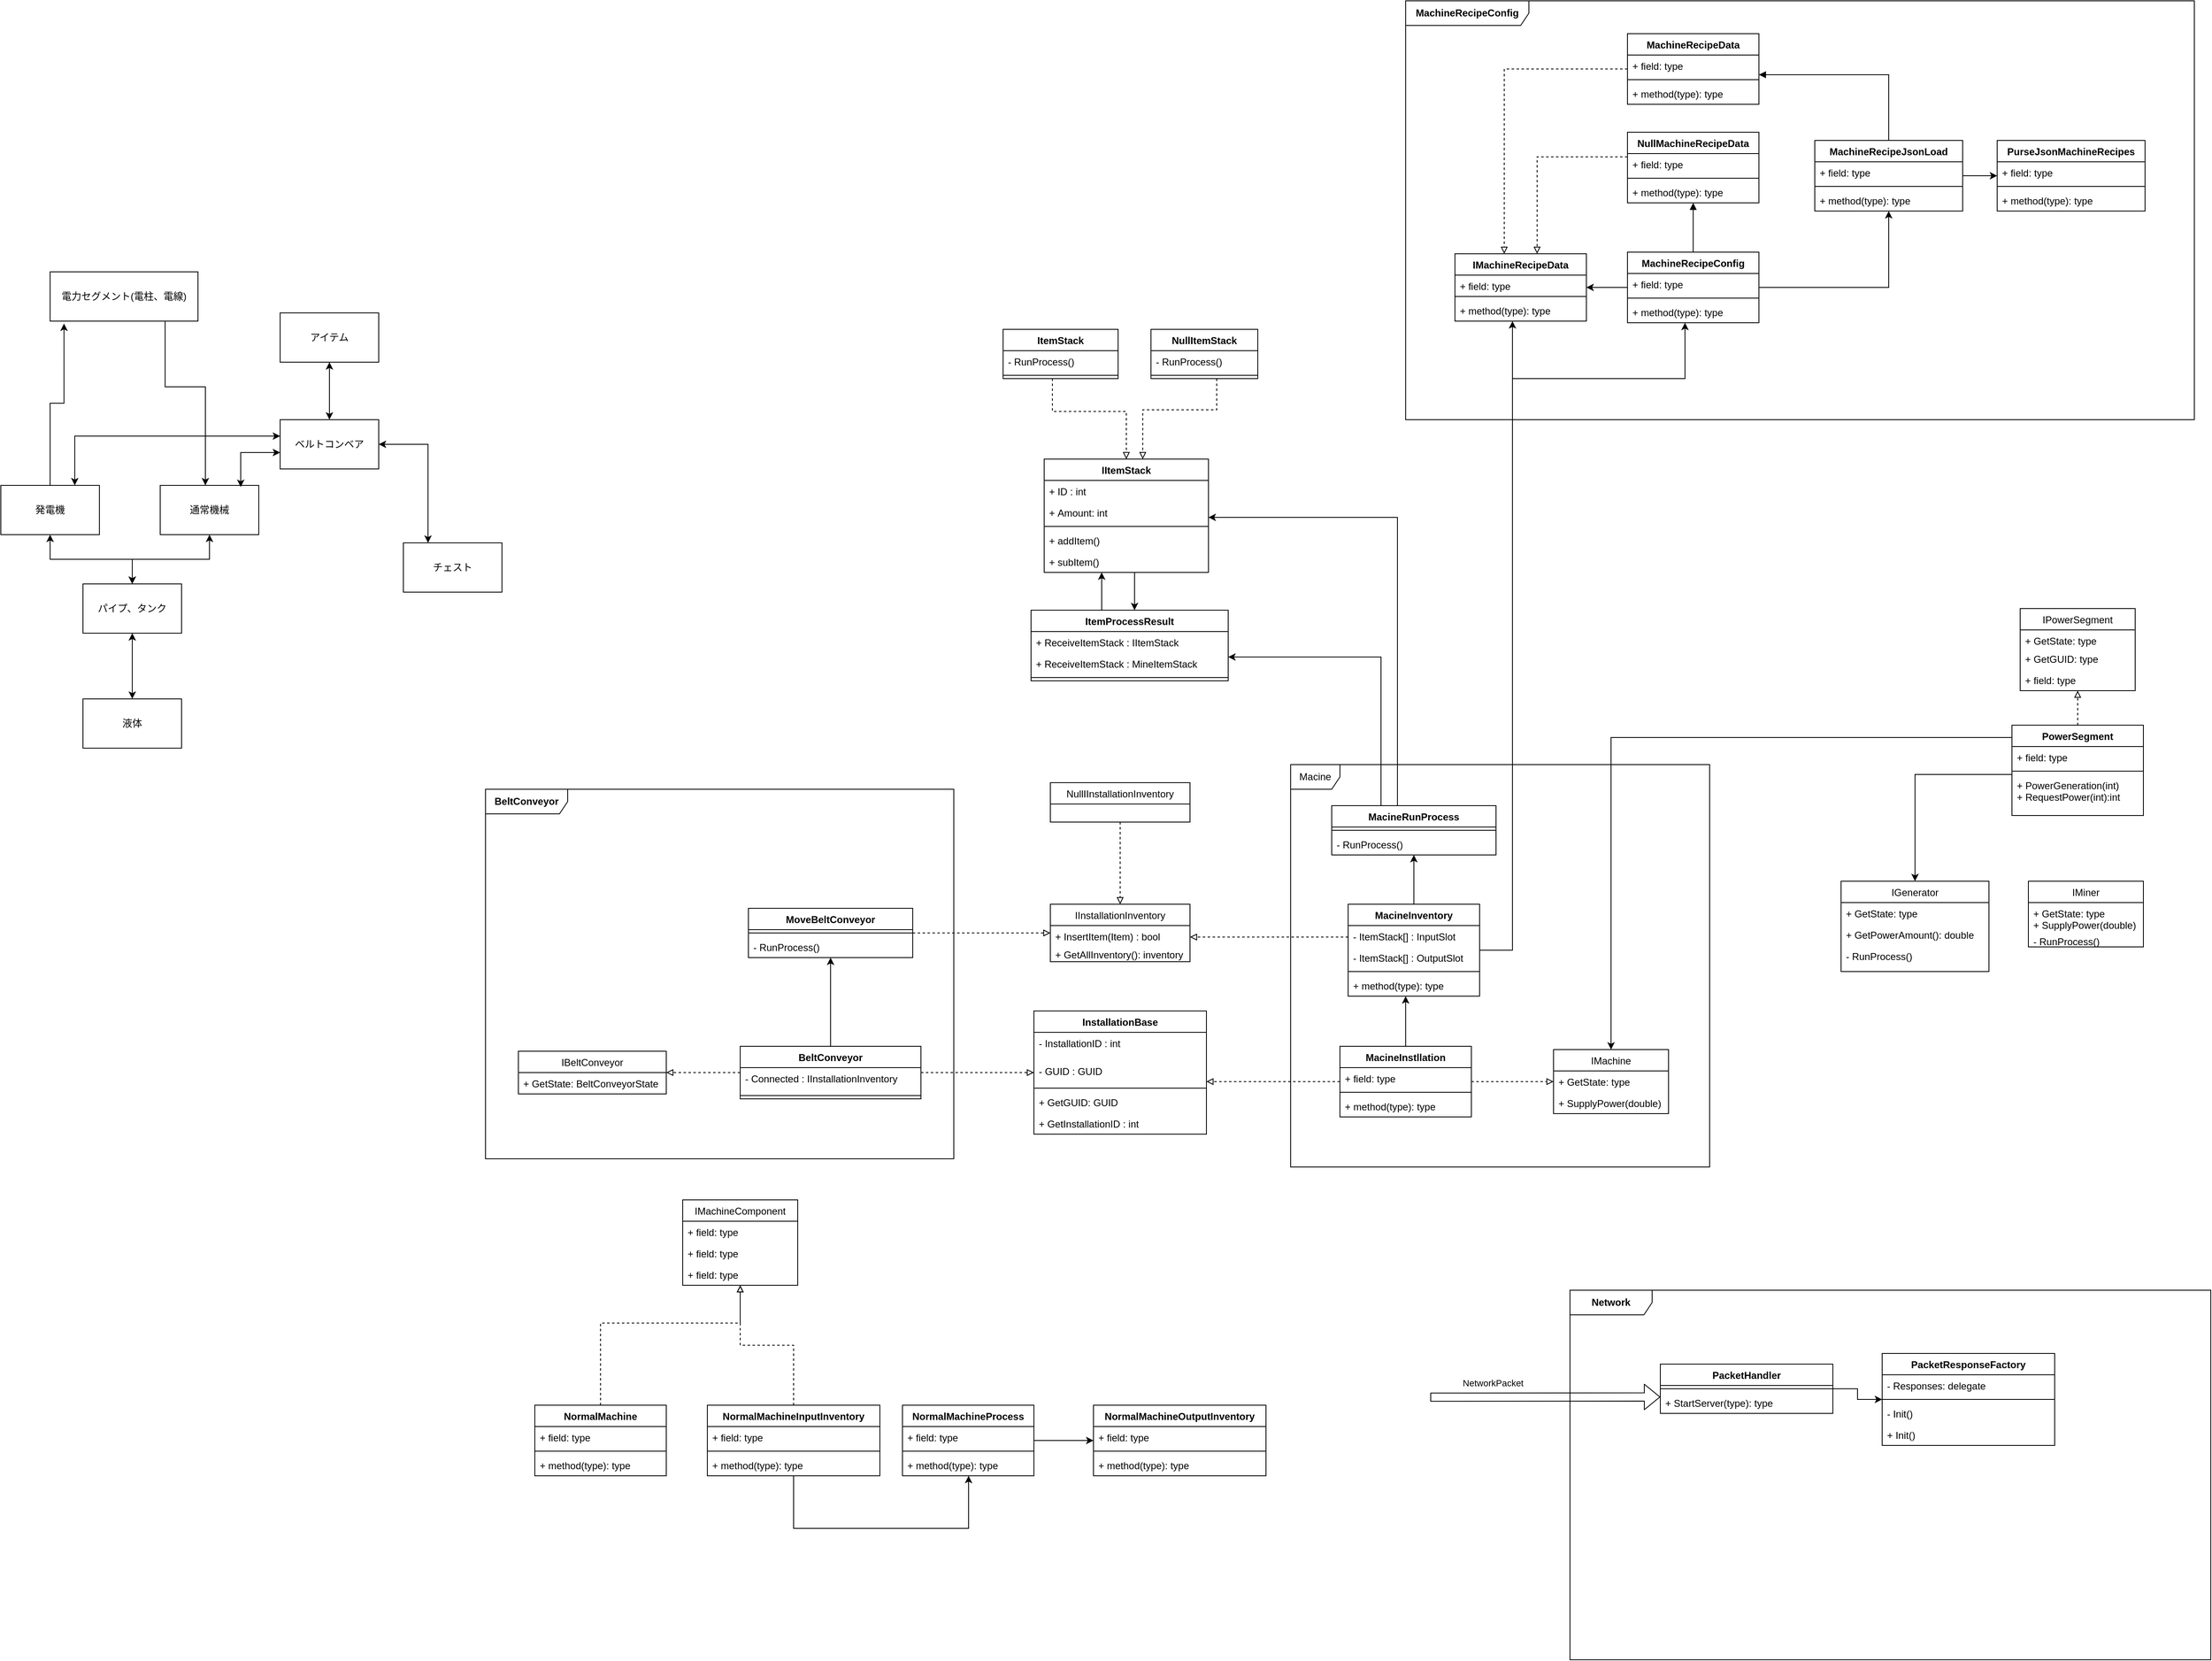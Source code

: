 <mxfile version="14.9.6" type="device"><diagram id="C5RBs43oDa-KdzZeNtuy" name="Page-1"><mxGraphModel dx="813" dy="1639" grid="1" gridSize="10" guides="1" tooltips="1" connect="1" arrows="1" fold="1" page="1" pageScale="1" pageWidth="827" pageHeight="1169" math="0" shadow="0"><root><mxCell id="WIyWlLk6GJQsqaUBKTNV-0"/><mxCell id="WIyWlLk6GJQsqaUBKTNV-1" parent="WIyWlLk6GJQsqaUBKTNV-0"/><mxCell id="9" value="&lt;span style=&quot;font-weight: 700&quot;&gt;Network&lt;/span&gt;" style="shape=umlFrame;whiteSpace=wrap;html=1;width=100;height=30;" parent="WIyWlLk6GJQsqaUBKTNV-1" vertex="1"><mxGeometry x="2070" y="1370" width="780" height="450" as="geometry"/></mxCell><mxCell id="bKio8j04jmM2YxtdDzjN-50" value="&lt;span style=&quot;font-weight: 700&quot;&gt;MachineRecipeConfig&lt;/span&gt;" style="shape=umlFrame;whiteSpace=wrap;html=1;width=150;height=30;" parent="WIyWlLk6GJQsqaUBKTNV-1" vertex="1"><mxGeometry x="1870" y="-200" width="960" height="510" as="geometry"/></mxCell><mxCell id="WFD14s_10ghxo7HNn81i-1" value="&lt;span style=&quot;font-weight: 700&quot;&gt;BeltConveyor&lt;/span&gt;" style="shape=umlFrame;whiteSpace=wrap;html=1;width=100;height=30;" parent="WIyWlLk6GJQsqaUBKTNV-1" vertex="1"><mxGeometry x="750" y="760" width="570" height="450" as="geometry"/></mxCell><mxCell id="WFD14s_10ghxo7HNn81i-0" value="Macine" style="shape=umlFrame;whiteSpace=wrap;html=1;" parent="WIyWlLk6GJQsqaUBKTNV-1" vertex="1"><mxGeometry x="1730" y="730" width="510" height="490" as="geometry"/></mxCell><mxCell id="53aYOWAiFv5IG5gvppw0-13" style="edgeStyle=orthogonalEdgeStyle;rounded=0;orthogonalLoop=1;jettySize=auto;html=1;" parent="WIyWlLk6GJQsqaUBKTNV-1" source="53aYOWAiFv5IG5gvppw0-3" target="53aYOWAiFv5IG5gvppw0-10" edge="1"><mxGeometry relative="1" as="geometry"><Array as="points"><mxPoint x="360" y="270"/><mxPoint x="409" y="270"/></Array></mxGeometry></mxCell><mxCell id="53aYOWAiFv5IG5gvppw0-3" value="電力セグメント(電柱、電線)" style="rounded=0;whiteSpace=wrap;html=1;" parent="WIyWlLk6GJQsqaUBKTNV-1" vertex="1"><mxGeometry x="220" y="130" width="180" height="60" as="geometry"/></mxCell><mxCell id="53aYOWAiFv5IG5gvppw0-9" style="edgeStyle=orthogonalEdgeStyle;rounded=0;orthogonalLoop=1;jettySize=auto;html=1;entryX=0.094;entryY=1.05;entryDx=0;entryDy=0;entryPerimeter=0;" parent="WIyWlLk6GJQsqaUBKTNV-1" source="53aYOWAiFv5IG5gvppw0-8" target="53aYOWAiFv5IG5gvppw0-3" edge="1"><mxGeometry relative="1" as="geometry"><mxPoint x="270" y="210" as="targetPoint"/><Array as="points"><mxPoint x="220" y="290"/><mxPoint x="237" y="290"/></Array></mxGeometry></mxCell><mxCell id="53aYOWAiFv5IG5gvppw0-8" value="発電機" style="rounded=0;whiteSpace=wrap;html=1;" parent="WIyWlLk6GJQsqaUBKTNV-1" vertex="1"><mxGeometry x="160" y="390" width="120" height="60" as="geometry"/></mxCell><mxCell id="53aYOWAiFv5IG5gvppw0-10" value="通常機械" style="rounded=0;whiteSpace=wrap;html=1;" parent="WIyWlLk6GJQsqaUBKTNV-1" vertex="1"><mxGeometry x="354" y="390" width="120" height="60" as="geometry"/></mxCell><mxCell id="53aYOWAiFv5IG5gvppw0-28" style="edgeStyle=orthogonalEdgeStyle;rounded=0;orthogonalLoop=1;jettySize=auto;html=1;endArrow=classic;endFill=1;startArrow=classic;startFill=1;" parent="WIyWlLk6GJQsqaUBKTNV-1" source="53aYOWAiFv5IG5gvppw0-20" target="53aYOWAiFv5IG5gvppw0-27" edge="1"><mxGeometry relative="1" as="geometry"><Array as="points"><mxPoint x="560" y="240"/></Array></mxGeometry></mxCell><mxCell id="53aYOWAiFv5IG5gvppw0-20" value="アイテム" style="rounded=0;whiteSpace=wrap;html=1;" parent="WIyWlLk6GJQsqaUBKTNV-1" vertex="1"><mxGeometry x="500" y="180" width="120" height="60" as="geometry"/></mxCell><mxCell id="53aYOWAiFv5IG5gvppw0-25" value="チェスト" style="rounded=0;whiteSpace=wrap;html=1;" parent="WIyWlLk6GJQsqaUBKTNV-1" vertex="1"><mxGeometry x="650" y="460" width="120" height="60" as="geometry"/></mxCell><mxCell id="53aYOWAiFv5IG5gvppw0-29" style="edgeStyle=orthogonalEdgeStyle;rounded=0;orthogonalLoop=1;jettySize=auto;html=1;entryX=0.817;entryY=0.033;entryDx=0;entryDy=0;entryPerimeter=0;endArrow=classic;endFill=1;startArrow=classic;startFill=1;" parent="WIyWlLk6GJQsqaUBKTNV-1" source="53aYOWAiFv5IG5gvppw0-27" target="53aYOWAiFv5IG5gvppw0-10" edge="1"><mxGeometry relative="1" as="geometry"><Array as="points"><mxPoint x="452" y="350"/></Array></mxGeometry></mxCell><mxCell id="53aYOWAiFv5IG5gvppw0-31" style="edgeStyle=orthogonalEdgeStyle;rounded=0;orthogonalLoop=1;jettySize=auto;html=1;entryX=0.25;entryY=0;entryDx=0;entryDy=0;startArrow=classic;startFill=1;endArrow=classic;endFill=1;" parent="WIyWlLk6GJQsqaUBKTNV-1" source="53aYOWAiFv5IG5gvppw0-27" target="53aYOWAiFv5IG5gvppw0-25" edge="1"><mxGeometry relative="1" as="geometry"/></mxCell><mxCell id="53aYOWAiFv5IG5gvppw0-32" style="edgeStyle=orthogonalEdgeStyle;rounded=0;orthogonalLoop=1;jettySize=auto;html=1;entryX=0.75;entryY=0;entryDx=0;entryDy=0;startArrow=classic;startFill=1;endArrow=classic;endFill=1;" parent="WIyWlLk6GJQsqaUBKTNV-1" source="53aYOWAiFv5IG5gvppw0-27" target="53aYOWAiFv5IG5gvppw0-8" edge="1"><mxGeometry relative="1" as="geometry"><Array as="points"><mxPoint x="250" y="330"/></Array></mxGeometry></mxCell><mxCell id="53aYOWAiFv5IG5gvppw0-27" value="ベルトコンベア" style="rounded=0;whiteSpace=wrap;html=1;" parent="WIyWlLk6GJQsqaUBKTNV-1" vertex="1"><mxGeometry x="500" y="310" width="120" height="60" as="geometry"/></mxCell><mxCell id="53aYOWAiFv5IG5gvppw0-36" style="edgeStyle=orthogonalEdgeStyle;rounded=0;orthogonalLoop=1;jettySize=auto;html=1;startArrow=classic;startFill=1;endArrow=classic;endFill=1;" parent="WIyWlLk6GJQsqaUBKTNV-1" source="53aYOWAiFv5IG5gvppw0-33" target="53aYOWAiFv5IG5gvppw0-34" edge="1"><mxGeometry relative="1" as="geometry"/></mxCell><mxCell id="53aYOWAiFv5IG5gvppw0-33" value="液体" style="rounded=0;whiteSpace=wrap;html=1;" parent="WIyWlLk6GJQsqaUBKTNV-1" vertex="1"><mxGeometry x="260" y="650" width="120" height="60" as="geometry"/></mxCell><mxCell id="53aYOWAiFv5IG5gvppw0-35" style="edgeStyle=orthogonalEdgeStyle;rounded=0;orthogonalLoop=1;jettySize=auto;html=1;startArrow=classic;startFill=1;endArrow=classic;endFill=1;" parent="WIyWlLk6GJQsqaUBKTNV-1" source="53aYOWAiFv5IG5gvppw0-34" target="53aYOWAiFv5IG5gvppw0-8" edge="1"><mxGeometry relative="1" as="geometry"/></mxCell><mxCell id="53aYOWAiFv5IG5gvppw0-37" style="edgeStyle=orthogonalEdgeStyle;rounded=0;orthogonalLoop=1;jettySize=auto;html=1;startArrow=classic;startFill=1;endArrow=classic;endFill=1;" parent="WIyWlLk6GJQsqaUBKTNV-1" source="53aYOWAiFv5IG5gvppw0-34" target="53aYOWAiFv5IG5gvppw0-10" edge="1"><mxGeometry relative="1" as="geometry"/></mxCell><mxCell id="53aYOWAiFv5IG5gvppw0-34" value="パイプ、タンク" style="rounded=0;whiteSpace=wrap;html=1;" parent="WIyWlLk6GJQsqaUBKTNV-1" vertex="1"><mxGeometry x="260" y="510" width="120" height="60" as="geometry"/></mxCell><mxCell id="53aYOWAiFv5IG5gvppw0-69" value="IMachine" style="swimlane;fontStyle=0;childLayout=stackLayout;horizontal=1;startSize=26;fillColor=none;horizontalStack=0;resizeParent=1;resizeParentMax=0;resizeLast=0;collapsible=1;marginBottom=0;" parent="WIyWlLk6GJQsqaUBKTNV-1" vertex="1"><mxGeometry x="2050" y="1077" width="140" height="78" as="geometry"/></mxCell><mxCell id="WFD14s_10ghxo7HNn81i-4" value="+ GetState: type" style="text;strokeColor=none;fillColor=none;align=left;verticalAlign=top;spacingLeft=4;spacingRight=4;overflow=hidden;rotatable=0;points=[[0,0.5],[1,0.5]];portConstraint=eastwest;" parent="53aYOWAiFv5IG5gvppw0-69" vertex="1"><mxGeometry y="26" width="140" height="26" as="geometry"/></mxCell><mxCell id="WFD14s_10ghxo7HNn81i-5" value="+ SupplyPower(double)" style="text;strokeColor=none;fillColor=none;align=left;verticalAlign=top;spacingLeft=4;spacingRight=4;overflow=hidden;rotatable=0;points=[[0,0.5],[1,0.5]];portConstraint=eastwest;" parent="53aYOWAiFv5IG5gvppw0-69" vertex="1"><mxGeometry y="52" width="140" height="26" as="geometry"/></mxCell><mxCell id="zECMSTrlHyAf7nlXOJFm-15" value="IPowerSegment" style="swimlane;fontStyle=0;childLayout=stackLayout;horizontal=1;startSize=26;fillColor=none;horizontalStack=0;resizeParent=1;resizeParentMax=0;resizeLast=0;collapsible=1;marginBottom=0;" parent="WIyWlLk6GJQsqaUBKTNV-1" vertex="1"><mxGeometry x="2618" y="540" width="140" height="100" as="geometry"/></mxCell><mxCell id="zECMSTrlHyAf7nlXOJFm-16" value="+ GetState: type" style="text;strokeColor=none;fillColor=none;align=left;verticalAlign=top;spacingLeft=4;spacingRight=4;overflow=hidden;rotatable=0;points=[[0,0.5],[1,0.5]];portConstraint=eastwest;" parent="zECMSTrlHyAf7nlXOJFm-15" vertex="1"><mxGeometry y="26" width="140" height="22" as="geometry"/></mxCell><mxCell id="zECMSTrlHyAf7nlXOJFm-17" value="+ GetGUID: type" style="text;strokeColor=none;fillColor=none;align=left;verticalAlign=top;spacingLeft=4;spacingRight=4;overflow=hidden;rotatable=0;points=[[0,0.5],[1,0.5]];portConstraint=eastwest;" parent="zECMSTrlHyAf7nlXOJFm-15" vertex="1"><mxGeometry y="48" width="140" height="26" as="geometry"/></mxCell><mxCell id="zECMSTrlHyAf7nlXOJFm-18" value="+ field: type" style="text;strokeColor=none;fillColor=none;align=left;verticalAlign=top;spacingLeft=4;spacingRight=4;overflow=hidden;rotatable=0;points=[[0,0.5],[1,0.5]];portConstraint=eastwest;" parent="zECMSTrlHyAf7nlXOJFm-15" vertex="1"><mxGeometry y="74" width="140" height="26" as="geometry"/></mxCell><mxCell id="zECMSTrlHyAf7nlXOJFm-31" style="edgeStyle=orthogonalEdgeStyle;rounded=0;orthogonalLoop=1;jettySize=auto;html=1;dashed=1;endArrow=block;endFill=0;" parent="WIyWlLk6GJQsqaUBKTNV-1" source="zECMSTrlHyAf7nlXOJFm-27" target="zECMSTrlHyAf7nlXOJFm-15" edge="1"><mxGeometry relative="1" as="geometry"/></mxCell><mxCell id="0sasi5P2bXQHsRamXWZM-4" style="edgeStyle=orthogonalEdgeStyle;rounded=0;orthogonalLoop=1;jettySize=auto;html=1;endArrow=classic;endFill=1;entryX=0.5;entryY=0;entryDx=0;entryDy=0;exitX=0;exitY=0.136;exitDx=0;exitDy=0;exitPerimeter=0;" parent="WIyWlLk6GJQsqaUBKTNV-1" source="zECMSTrlHyAf7nlXOJFm-27" target="53aYOWAiFv5IG5gvppw0-69" edge="1"><mxGeometry relative="1" as="geometry"><Array as="points"><mxPoint x="2120" y="697"/></Array></mxGeometry></mxCell><mxCell id="0sasi5P2bXQHsRamXWZM-5" style="edgeStyle=orthogonalEdgeStyle;rounded=0;orthogonalLoop=1;jettySize=auto;html=1;endArrow=classic;endFill=1;entryX=0.5;entryY=0;entryDx=0;entryDy=0;" parent="WIyWlLk6GJQsqaUBKTNV-1" source="zECMSTrlHyAf7nlXOJFm-27" target="MnSly73IpkCCnpyBKUiG-0" edge="1"><mxGeometry relative="1" as="geometry"><Array as="points"><mxPoint x="2490" y="742"/></Array><mxPoint x="2068" y="1302" as="targetPoint"/></mxGeometry></mxCell><mxCell id="zECMSTrlHyAf7nlXOJFm-27" value="PowerSegment" style="swimlane;fontStyle=1;align=center;verticalAlign=top;childLayout=stackLayout;horizontal=1;startSize=26;horizontalStack=0;resizeParent=1;resizeParentMax=0;resizeLast=0;collapsible=1;marginBottom=0;" parent="WIyWlLk6GJQsqaUBKTNV-1" vertex="1"><mxGeometry x="2608" y="682" width="160" height="110" as="geometry"/></mxCell><mxCell id="zECMSTrlHyAf7nlXOJFm-28" value="+ field: type" style="text;strokeColor=none;fillColor=none;align=left;verticalAlign=top;spacingLeft=4;spacingRight=4;overflow=hidden;rotatable=0;points=[[0,0.5],[1,0.5]];portConstraint=eastwest;" parent="zECMSTrlHyAf7nlXOJFm-27" vertex="1"><mxGeometry y="26" width="160" height="26" as="geometry"/></mxCell><mxCell id="zECMSTrlHyAf7nlXOJFm-29" value="" style="line;strokeWidth=1;fillColor=none;align=left;verticalAlign=middle;spacingTop=-1;spacingLeft=3;spacingRight=3;rotatable=0;labelPosition=right;points=[];portConstraint=eastwest;" parent="zECMSTrlHyAf7nlXOJFm-27" vertex="1"><mxGeometry y="52" width="160" height="8" as="geometry"/></mxCell><mxCell id="zECMSTrlHyAf7nlXOJFm-30" value="+ PowerGeneration(int)&#10;+ RequestPower(int):int" style="text;strokeColor=none;fillColor=none;align=left;verticalAlign=top;spacingLeft=4;spacingRight=4;overflow=hidden;rotatable=0;points=[[0,0.5],[1,0.5]];portConstraint=eastwest;" parent="zECMSTrlHyAf7nlXOJFm-27" vertex="1"><mxGeometry y="60" width="160" height="50" as="geometry"/></mxCell><mxCell id="zECMSTrlHyAf7nlXOJFm-90" value="IInstallationInventory" style="swimlane;fontStyle=0;childLayout=stackLayout;horizontal=1;startSize=26;fillColor=none;horizontalStack=0;resizeParent=1;resizeParentMax=0;resizeLast=0;collapsible=1;marginBottom=0;" parent="WIyWlLk6GJQsqaUBKTNV-1" vertex="1"><mxGeometry x="1437.5" y="900" width="170" height="70" as="geometry"/></mxCell><mxCell id="zECMSTrlHyAf7nlXOJFm-91" value="+ InsertItem(Item) : bool" style="text;strokeColor=none;fillColor=none;align=left;verticalAlign=top;spacingLeft=4;spacingRight=4;overflow=hidden;rotatable=0;points=[[0,0.5],[1,0.5]];portConstraint=eastwest;" parent="zECMSTrlHyAf7nlXOJFm-90" vertex="1"><mxGeometry y="26" width="170" height="22" as="geometry"/></mxCell><mxCell id="zECMSTrlHyAf7nlXOJFm-92" value="+ GetAllInventory(): inventory" style="text;strokeColor=none;fillColor=none;align=left;verticalAlign=top;spacingLeft=4;spacingRight=4;overflow=hidden;rotatable=0;points=[[0,0.5],[1,0.5]];portConstraint=eastwest;" parent="zECMSTrlHyAf7nlXOJFm-90" vertex="1"><mxGeometry y="48" width="170" height="22" as="geometry"/></mxCell><mxCell id="MnSly73IpkCCnpyBKUiG-0" value="IGenerator" style="swimlane;fontStyle=0;childLayout=stackLayout;horizontal=1;startSize=26;fillColor=none;horizontalStack=0;resizeParent=1;resizeParentMax=0;resizeLast=0;collapsible=1;marginBottom=0;" parent="WIyWlLk6GJQsqaUBKTNV-1" vertex="1"><mxGeometry x="2400" y="872" width="180" height="110" as="geometry"/></mxCell><mxCell id="MnSly73IpkCCnpyBKUiG-1" value="+ GetState: type" style="text;strokeColor=none;fillColor=none;align=left;verticalAlign=top;spacingLeft=4;spacingRight=4;overflow=hidden;rotatable=0;points=[[0,0.5],[1,0.5]];portConstraint=eastwest;" parent="MnSly73IpkCCnpyBKUiG-0" vertex="1"><mxGeometry y="26" width="180" height="26" as="geometry"/></mxCell><mxCell id="MnSly73IpkCCnpyBKUiG-5" value="+ GetPowerAmount(): double" style="text;strokeColor=none;fillColor=none;align=left;verticalAlign=top;spacingLeft=4;spacingRight=4;overflow=hidden;rotatable=0;points=[[0,0.5],[1,0.5]];portConstraint=eastwest;" parent="MnSly73IpkCCnpyBKUiG-0" vertex="1"><mxGeometry y="52" width="180" height="26" as="geometry"/></mxCell><mxCell id="MnSly73IpkCCnpyBKUiG-23" value="- RunProcess()" style="text;strokeColor=none;fillColor=none;align=left;verticalAlign=top;spacingLeft=4;spacingRight=4;overflow=hidden;rotatable=0;points=[[0,0.5],[1,0.5]];portConstraint=eastwest;" parent="MnSly73IpkCCnpyBKUiG-0" vertex="1"><mxGeometry y="78" width="180" height="32" as="geometry"/></mxCell><mxCell id="MnSly73IpkCCnpyBKUiG-12" value="InstallationBase" style="swimlane;fontStyle=1;align=center;verticalAlign=top;childLayout=stackLayout;horizontal=1;startSize=26;horizontalStack=0;resizeParent=1;resizeParentMax=0;resizeLast=0;collapsible=1;marginBottom=0;" parent="WIyWlLk6GJQsqaUBKTNV-1" vertex="1"><mxGeometry x="1417.5" y="1030" width="210" height="150" as="geometry"><mxRectangle x="1700" y="640" width="110" height="26" as="alternateBounds"/></mxGeometry></mxCell><mxCell id="MnSly73IpkCCnpyBKUiG-13" value="- InstallationID : int&#10;" style="text;strokeColor=none;fillColor=none;align=left;verticalAlign=top;spacingLeft=4;spacingRight=4;overflow=hidden;rotatable=0;points=[[0,0.5],[1,0.5]];portConstraint=eastwest;" parent="MnSly73IpkCCnpyBKUiG-12" vertex="1"><mxGeometry y="26" width="210" height="34" as="geometry"/></mxCell><mxCell id="AP9-t7n59ZUtSHenOmkU-28" value="- GUID : GUID" style="text;strokeColor=none;fillColor=none;align=left;verticalAlign=top;spacingLeft=4;spacingRight=4;overflow=hidden;rotatable=0;points=[[0,0.5],[1,0.5]];portConstraint=eastwest;" parent="MnSly73IpkCCnpyBKUiG-12" vertex="1"><mxGeometry y="60" width="210" height="30" as="geometry"/></mxCell><mxCell id="MnSly73IpkCCnpyBKUiG-14" value="" style="line;strokeWidth=1;fillColor=none;align=left;verticalAlign=middle;spacingTop=-1;spacingLeft=3;spacingRight=3;rotatable=0;labelPosition=right;points=[];portConstraint=eastwest;" parent="MnSly73IpkCCnpyBKUiG-12" vertex="1"><mxGeometry y="90" width="210" height="8" as="geometry"/></mxCell><mxCell id="MnSly73IpkCCnpyBKUiG-15" value="+ GetGUID: GUID" style="text;strokeColor=none;fillColor=none;align=left;verticalAlign=top;spacingLeft=4;spacingRight=4;overflow=hidden;rotatable=0;points=[[0,0.5],[1,0.5]];portConstraint=eastwest;" parent="MnSly73IpkCCnpyBKUiG-12" vertex="1"><mxGeometry y="98" width="210" height="26" as="geometry"/></mxCell><mxCell id="MnSly73IpkCCnpyBKUiG-16" value="+ GetInstallationID : int" style="text;strokeColor=none;fillColor=none;align=left;verticalAlign=top;spacingLeft=4;spacingRight=4;overflow=hidden;rotatable=0;points=[[0,0.5],[1,0.5]];portConstraint=eastwest;" parent="MnSly73IpkCCnpyBKUiG-12" vertex="1"><mxGeometry y="124" width="210" height="26" as="geometry"/></mxCell><mxCell id="zR1_Um7Nxsu970KyKFXs-0" value="IMiner" style="swimlane;fontStyle=0;childLayout=stackLayout;horizontal=1;startSize=26;fillColor=none;horizontalStack=0;resizeParent=1;resizeParentMax=0;resizeLast=0;collapsible=1;marginBottom=0;" parent="WIyWlLk6GJQsqaUBKTNV-1" vertex="1"><mxGeometry x="2628" y="872" width="140" height="80" as="geometry"/></mxCell><mxCell id="zR1_Um7Nxsu970KyKFXs-1" value="+ GetState: type&#10;+ SupplyPower(double)" style="text;strokeColor=none;fillColor=none;align=left;verticalAlign=top;spacingLeft=4;spacingRight=4;overflow=hidden;rotatable=0;points=[[0,0.5],[1,0.5]];portConstraint=eastwest;" parent="zR1_Um7Nxsu970KyKFXs-0" vertex="1"><mxGeometry y="26" width="140" height="34" as="geometry"/></mxCell><mxCell id="zR1_Um7Nxsu970KyKFXs-2" value="- RunProcess()" style="text;strokeColor=none;fillColor=none;align=left;verticalAlign=top;spacingLeft=4;spacingRight=4;overflow=hidden;rotatable=0;points=[[0,0.5],[1,0.5]];portConstraint=eastwest;" parent="zR1_Um7Nxsu970KyKFXs-0" vertex="1"><mxGeometry y="60" width="140" height="20" as="geometry"/></mxCell><mxCell id="Ij8WtFHLakHTDqIk3v4Q-14" style="edgeStyle=orthogonalEdgeStyle;rounded=0;orthogonalLoop=1;jettySize=auto;html=1;endArrow=classic;endFill=1;" parent="WIyWlLk6GJQsqaUBKTNV-1" source="Vx5W6TjMWi8XEx1QrwoT-0" target="zECMSTrlHyAf7nlXOJFm-9" edge="1"><mxGeometry relative="1" as="geometry"/></mxCell><mxCell id="bKio8j04jmM2YxtdDzjN-47" style="edgeStyle=orthogonalEdgeStyle;rounded=0;orthogonalLoop=1;jettySize=auto;html=1;endArrow=classic;endFill=1;" parent="WIyWlLk6GJQsqaUBKTNV-1" source="Vx5W6TjMWi8XEx1QrwoT-0" target="bKio8j04jmM2YxtdDzjN-13" edge="1"><mxGeometry relative="1" as="geometry"><Array as="points"><mxPoint x="2000" y="956"/></Array></mxGeometry></mxCell><mxCell id="bKio8j04jmM2YxtdDzjN-49" style="edgeStyle=orthogonalEdgeStyle;rounded=0;orthogonalLoop=1;jettySize=auto;html=1;endArrow=classic;endFill=1;" parent="WIyWlLk6GJQsqaUBKTNV-1" source="Vx5W6TjMWi8XEx1QrwoT-0" target="bKio8j04jmM2YxtdDzjN-4" edge="1"><mxGeometry relative="1" as="geometry"><Array as="points"><mxPoint x="2000" y="956"/><mxPoint x="2000" y="260"/><mxPoint x="2210" y="260"/></Array></mxGeometry></mxCell><mxCell id="Vx5W6TjMWi8XEx1QrwoT-0" value="MacineInventory" style="swimlane;fontStyle=1;align=center;verticalAlign=top;childLayout=stackLayout;horizontal=1;startSize=26;horizontalStack=0;resizeParent=1;resizeParentMax=0;resizeLast=0;collapsible=1;marginBottom=0;" parent="WIyWlLk6GJQsqaUBKTNV-1" vertex="1"><mxGeometry x="1800" y="900" width="160" height="112" as="geometry"/></mxCell><mxCell id="QPQvuJK70-VGoZrN7Gn3-0" value="- ItemStack[] : InputSlot&#10;" style="text;strokeColor=none;fillColor=none;align=left;verticalAlign=top;spacingLeft=4;spacingRight=4;overflow=hidden;rotatable=0;points=[[0,0.5],[1,0.5]];portConstraint=eastwest;" parent="Vx5W6TjMWi8XEx1QrwoT-0" vertex="1"><mxGeometry y="26" width="160" height="26" as="geometry"/></mxCell><mxCell id="Vx5W6TjMWi8XEx1QrwoT-1" value="- ItemStack[] : OutputSlot" style="text;strokeColor=none;fillColor=none;align=left;verticalAlign=top;spacingLeft=4;spacingRight=4;overflow=hidden;rotatable=0;points=[[0,0.5],[1,0.5]];portConstraint=eastwest;" parent="Vx5W6TjMWi8XEx1QrwoT-0" vertex="1"><mxGeometry y="52" width="160" height="26" as="geometry"/></mxCell><mxCell id="Vx5W6TjMWi8XEx1QrwoT-2" value="" style="line;strokeWidth=1;fillColor=none;align=left;verticalAlign=middle;spacingTop=-1;spacingLeft=3;spacingRight=3;rotatable=0;labelPosition=right;points=[];portConstraint=eastwest;" parent="Vx5W6TjMWi8XEx1QrwoT-0" vertex="1"><mxGeometry y="78" width="160" height="8" as="geometry"/></mxCell><mxCell id="Vx5W6TjMWi8XEx1QrwoT-3" value="+ method(type): type" style="text;strokeColor=none;fillColor=none;align=left;verticalAlign=top;spacingLeft=4;spacingRight=4;overflow=hidden;rotatable=0;points=[[0,0.5],[1,0.5]];portConstraint=eastwest;" parent="Vx5W6TjMWi8XEx1QrwoT-0" vertex="1"><mxGeometry y="86" width="160" height="26" as="geometry"/></mxCell><mxCell id="PVxhERYW2FewQYSVhjZq-33" style="edgeStyle=orthogonalEdgeStyle;rounded=0;orthogonalLoop=1;jettySize=auto;html=1;endArrow=classic;endFill=1;" parent="WIyWlLk6GJQsqaUBKTNV-1" source="zECMSTrlHyAf7nlXOJFm-9" target="PVxhERYW2FewQYSVhjZq-21" edge="1"><mxGeometry relative="1" as="geometry"><mxPoint x="1770" y="590" as="targetPoint"/><Array as="points"><mxPoint x="1840" y="599"/></Array></mxGeometry></mxCell><mxCell id="PVxhERYW2FewQYSVhjZq-34" style="edgeStyle=orthogonalEdgeStyle;rounded=0;orthogonalLoop=1;jettySize=auto;html=1;endArrow=classic;endFill=1;" parent="WIyWlLk6GJQsqaUBKTNV-1" source="zECMSTrlHyAf7nlXOJFm-9" target="PVxhERYW2FewQYSVhjZq-7" edge="1"><mxGeometry relative="1" as="geometry"><Array as="points"><mxPoint x="1860" y="429"/></Array></mxGeometry></mxCell><mxCell id="zECMSTrlHyAf7nlXOJFm-9" value="MacineRunProcess" style="swimlane;fontStyle=1;align=center;verticalAlign=top;childLayout=stackLayout;horizontal=1;startSize=26;horizontalStack=0;resizeParent=1;resizeParentMax=0;resizeLast=0;collapsible=1;marginBottom=0;" parent="WIyWlLk6GJQsqaUBKTNV-1" vertex="1"><mxGeometry x="1780" y="780" width="200" height="60" as="geometry"/></mxCell><mxCell id="zECMSTrlHyAf7nlXOJFm-11" value="" style="line;strokeWidth=1;fillColor=none;align=left;verticalAlign=middle;spacingTop=-1;spacingLeft=3;spacingRight=3;rotatable=0;labelPosition=right;points=[];portConstraint=eastwest;" parent="zECMSTrlHyAf7nlXOJFm-9" vertex="1"><mxGeometry y="26" width="200" height="8" as="geometry"/></mxCell><mxCell id="PVxhERYW2FewQYSVhjZq-14" value="- RunProcess()" style="text;strokeColor=none;fillColor=none;align=left;verticalAlign=top;spacingLeft=4;spacingRight=4;overflow=hidden;rotatable=0;points=[[0,0.5],[1,0.5]];portConstraint=eastwest;" parent="zECMSTrlHyAf7nlXOJFm-9" vertex="1"><mxGeometry y="34" width="200" height="26" as="geometry"/></mxCell><mxCell id="Vx5W6TjMWi8XEx1QrwoT-6" style="edgeStyle=orthogonalEdgeStyle;rounded=0;orthogonalLoop=1;jettySize=auto;html=1;dashed=1;endArrow=block;endFill=0;" parent="WIyWlLk6GJQsqaUBKTNV-1" source="Vx5W6TjMWi8XEx1QrwoT-0" target="zECMSTrlHyAf7nlXOJFm-90" edge="1"><mxGeometry relative="1" as="geometry"><mxPoint x="1510" y="917" as="sourcePoint"/><mxPoint x="1739" y="706" as="targetPoint"/><Array as="points"><mxPoint x="1730" y="940"/><mxPoint x="1730" y="940"/></Array></mxGeometry></mxCell><mxCell id="Vx5W6TjMWi8XEx1QrwoT-15" style="edgeStyle=orthogonalEdgeStyle;rounded=0;orthogonalLoop=1;jettySize=auto;html=1;endArrow=block;endFill=0;dashed=1;" parent="WIyWlLk6GJQsqaUBKTNV-1" source="Vx5W6TjMWi8XEx1QrwoT-11" target="MnSly73IpkCCnpyBKUiG-12" edge="1"><mxGeometry relative="1" as="geometry"><Array as="points"><mxPoint x="1590" y="1116"/></Array></mxGeometry></mxCell><mxCell id="WFD14s_10ghxo7HNn81i-10" style="edgeStyle=orthogonalEdgeStyle;rounded=0;orthogonalLoop=1;jettySize=auto;html=1;endArrow=classic;endFill=1;" parent="WIyWlLk6GJQsqaUBKTNV-1" source="Vx5W6TjMWi8XEx1QrwoT-11" target="Vx5W6TjMWi8XEx1QrwoT-0" edge="1"><mxGeometry relative="1" as="geometry"><Array as="points"><mxPoint x="1870" y="1020"/><mxPoint x="1870" y="1020"/></Array></mxGeometry></mxCell><mxCell id="Ij8WtFHLakHTDqIk3v4Q-13" style="edgeStyle=orthogonalEdgeStyle;rounded=0;orthogonalLoop=1;jettySize=auto;html=1;endArrow=block;endFill=0;dashed=1;" parent="WIyWlLk6GJQsqaUBKTNV-1" source="Vx5W6TjMWi8XEx1QrwoT-11" target="WFD14s_10ghxo7HNn81i-4" edge="1"><mxGeometry relative="1" as="geometry"/></mxCell><mxCell id="Vx5W6TjMWi8XEx1QrwoT-11" value="MacineInstllation" style="swimlane;fontStyle=1;align=center;verticalAlign=top;childLayout=stackLayout;horizontal=1;startSize=26;horizontalStack=0;resizeParent=1;resizeParentMax=0;resizeLast=0;collapsible=1;marginBottom=0;" parent="WIyWlLk6GJQsqaUBKTNV-1" vertex="1"><mxGeometry x="1790" y="1073" width="160" height="86" as="geometry"/></mxCell><mxCell id="Vx5W6TjMWi8XEx1QrwoT-12" value="+ field: type" style="text;strokeColor=none;fillColor=none;align=left;verticalAlign=top;spacingLeft=4;spacingRight=4;overflow=hidden;rotatable=0;points=[[0,0.5],[1,0.5]];portConstraint=eastwest;" parent="Vx5W6TjMWi8XEx1QrwoT-11" vertex="1"><mxGeometry y="26" width="160" height="26" as="geometry"/></mxCell><mxCell id="Vx5W6TjMWi8XEx1QrwoT-13" value="" style="line;strokeWidth=1;fillColor=none;align=left;verticalAlign=middle;spacingTop=-1;spacingLeft=3;spacingRight=3;rotatable=0;labelPosition=right;points=[];portConstraint=eastwest;" parent="Vx5W6TjMWi8XEx1QrwoT-11" vertex="1"><mxGeometry y="52" width="160" height="8" as="geometry"/></mxCell><mxCell id="Vx5W6TjMWi8XEx1QrwoT-14" value="+ method(type): type" style="text;strokeColor=none;fillColor=none;align=left;verticalAlign=top;spacingLeft=4;spacingRight=4;overflow=hidden;rotatable=0;points=[[0,0.5],[1,0.5]];portConstraint=eastwest;" parent="Vx5W6TjMWi8XEx1QrwoT-11" vertex="1"><mxGeometry y="60" width="160" height="26" as="geometry"/></mxCell><mxCell id="WFD14s_10ghxo7HNn81i-8" style="edgeStyle=orthogonalEdgeStyle;rounded=0;orthogonalLoop=1;jettySize=auto;html=1;dashed=1;endArrow=block;endFill=0;" parent="WIyWlLk6GJQsqaUBKTNV-1" source="zECMSTrlHyAf7nlXOJFm-34" target="MnSly73IpkCCnpyBKUiG-12" edge="1"><mxGeometry relative="1" as="geometry"><Array as="points"><mxPoint x="1320" y="1105"/><mxPoint x="1320" y="1105"/></Array></mxGeometry></mxCell><mxCell id="Ij8WtFHLakHTDqIk3v4Q-9" style="edgeStyle=orthogonalEdgeStyle;rounded=0;orthogonalLoop=1;jettySize=auto;html=1;dashed=1;endArrow=block;endFill=0;" parent="WIyWlLk6GJQsqaUBKTNV-1" source="zECMSTrlHyAf7nlXOJFm-34" target="zECMSTrlHyAf7nlXOJFm-39" edge="1"><mxGeometry relative="1" as="geometry"/></mxCell><mxCell id="Ij8WtFHLakHTDqIk3v4Q-10" style="edgeStyle=orthogonalEdgeStyle;rounded=0;orthogonalLoop=1;jettySize=auto;html=1;endArrow=classic;endFill=1;" parent="WIyWlLk6GJQsqaUBKTNV-1" source="zECMSTrlHyAf7nlXOJFm-34" target="Ij8WtFHLakHTDqIk3v4Q-4" edge="1"><mxGeometry relative="1" as="geometry"/></mxCell><mxCell id="zECMSTrlHyAf7nlXOJFm-34" value="BeltConveyor" style="swimlane;fontStyle=1;align=center;verticalAlign=top;childLayout=stackLayout;horizontal=1;startSize=26;horizontalStack=0;resizeParent=1;resizeParentMax=0;resizeLast=0;collapsible=1;marginBottom=0;" parent="WIyWlLk6GJQsqaUBKTNV-1" vertex="1"><mxGeometry x="1060" y="1073" width="220" height="64" as="geometry"><mxRectangle x="1700" y="640" width="110" height="26" as="alternateBounds"/></mxGeometry></mxCell><mxCell id="MnSly73IpkCCnpyBKUiG-19" value="- Connected : IInstallationInventory" style="text;strokeColor=none;fillColor=none;align=left;verticalAlign=top;spacingLeft=4;spacingRight=4;overflow=hidden;rotatable=0;points=[[0,0.5],[1,0.5]];portConstraint=eastwest;" parent="zECMSTrlHyAf7nlXOJFm-34" vertex="1"><mxGeometry y="26" width="220" height="30" as="geometry"/></mxCell><mxCell id="zECMSTrlHyAf7nlXOJFm-36" value="" style="line;strokeWidth=1;fillColor=none;align=left;verticalAlign=middle;spacingTop=-1;spacingLeft=3;spacingRight=3;rotatable=0;labelPosition=right;points=[];portConstraint=eastwest;" parent="zECMSTrlHyAf7nlXOJFm-34" vertex="1"><mxGeometry y="56" width="220" height="8" as="geometry"/></mxCell><mxCell id="zECMSTrlHyAf7nlXOJFm-39" value="IBeltConveyor" style="swimlane;fontStyle=0;childLayout=stackLayout;horizontal=1;startSize=26;fillColor=none;horizontalStack=0;resizeParent=1;resizeParentMax=0;resizeLast=0;collapsible=1;marginBottom=0;" parent="WIyWlLk6GJQsqaUBKTNV-1" vertex="1"><mxGeometry x="790" y="1079" width="180" height="52" as="geometry"/></mxCell><mxCell id="zECMSTrlHyAf7nlXOJFm-40" value="+ GetState: BeltConveyorState" style="text;strokeColor=none;fillColor=none;align=left;verticalAlign=top;spacingLeft=4;spacingRight=4;overflow=hidden;rotatable=0;points=[[0,0.5],[1,0.5]];portConstraint=eastwest;" parent="zECMSTrlHyAf7nlXOJFm-39" vertex="1"><mxGeometry y="26" width="180" height="26" as="geometry"/></mxCell><mxCell id="Ij8WtFHLakHTDqIk3v4Q-3" style="edgeStyle=orthogonalEdgeStyle;rounded=0;orthogonalLoop=1;jettySize=auto;html=1;dashed=1;endArrow=block;endFill=0;" parent="WIyWlLk6GJQsqaUBKTNV-1" source="Ij8WtFHLakHTDqIk3v4Q-0" target="zECMSTrlHyAf7nlXOJFm-90" edge="1"><mxGeometry relative="1" as="geometry"/></mxCell><mxCell id="Ij8WtFHLakHTDqIk3v4Q-0" value="NullIInstallationInventory" style="swimlane;fontStyle=0;childLayout=stackLayout;horizontal=1;startSize=26;fillColor=none;horizontalStack=0;resizeParent=1;resizeParentMax=0;resizeLast=0;collapsible=1;marginBottom=0;" parent="WIyWlLk6GJQsqaUBKTNV-1" vertex="1"><mxGeometry x="1437.5" y="752" width="170" height="48" as="geometry"/></mxCell><mxCell id="Ij8WtFHLakHTDqIk3v4Q-8" style="edgeStyle=orthogonalEdgeStyle;rounded=0;orthogonalLoop=1;jettySize=auto;html=1;dashed=1;endArrow=block;endFill=0;" parent="WIyWlLk6GJQsqaUBKTNV-1" source="Ij8WtFHLakHTDqIk3v4Q-4" target="zECMSTrlHyAf7nlXOJFm-90" edge="1"><mxGeometry relative="1" as="geometry"/></mxCell><mxCell id="Ij8WtFHLakHTDqIk3v4Q-4" value="MoveBeltConveyor" style="swimlane;fontStyle=1;align=center;verticalAlign=top;childLayout=stackLayout;horizontal=1;startSize=26;horizontalStack=0;resizeParent=1;resizeParentMax=0;resizeLast=0;collapsible=1;marginBottom=0;" parent="WIyWlLk6GJQsqaUBKTNV-1" vertex="1"><mxGeometry x="1070" y="905" width="200" height="60" as="geometry"/></mxCell><mxCell id="Ij8WtFHLakHTDqIk3v4Q-6" value="" style="line;strokeWidth=1;fillColor=none;align=left;verticalAlign=middle;spacingTop=-1;spacingLeft=3;spacingRight=3;rotatable=0;labelPosition=right;points=[];portConstraint=eastwest;" parent="Ij8WtFHLakHTDqIk3v4Q-4" vertex="1"><mxGeometry y="26" width="200" height="8" as="geometry"/></mxCell><mxCell id="PVxhERYW2FewQYSVhjZq-15" value="- RunProcess()" style="text;strokeColor=none;fillColor=none;align=left;verticalAlign=top;spacingLeft=4;spacingRight=4;overflow=hidden;rotatable=0;points=[[0,0.5],[1,0.5]];portConstraint=eastwest;" parent="Ij8WtFHLakHTDqIk3v4Q-4" vertex="1"><mxGeometry y="34" width="200" height="26" as="geometry"/></mxCell><mxCell id="PVxhERYW2FewQYSVhjZq-13" style="edgeStyle=orthogonalEdgeStyle;rounded=0;orthogonalLoop=1;jettySize=auto;html=1;dashed=1;endArrow=block;endFill=0;" parent="WIyWlLk6GJQsqaUBKTNV-1" source="PVxhERYW2FewQYSVhjZq-4" target="PVxhERYW2FewQYSVhjZq-7" edge="1"><mxGeometry relative="1" as="geometry"><Array as="points"><mxPoint x="1440" y="300"/><mxPoint x="1530" y="300"/></Array></mxGeometry></mxCell><mxCell id="PVxhERYW2FewQYSVhjZq-4" value="ItemStack" style="swimlane;fontStyle=1;align=center;verticalAlign=top;childLayout=stackLayout;horizontal=1;startSize=26;horizontalStack=0;resizeParent=1;resizeParentMax=0;resizeLast=0;collapsible=1;marginBottom=0;" parent="WIyWlLk6GJQsqaUBKTNV-1" vertex="1"><mxGeometry x="1380" y="200" width="140" height="60" as="geometry"/></mxCell><mxCell id="PVxhERYW2FewQYSVhjZq-5" value="- RunProcess()" style="text;strokeColor=none;fillColor=none;align=left;verticalAlign=top;spacingLeft=4;spacingRight=4;overflow=hidden;rotatable=0;points=[[0,0.5],[1,0.5]];portConstraint=eastwest;" parent="PVxhERYW2FewQYSVhjZq-4" vertex="1"><mxGeometry y="26" width="140" height="26" as="geometry"/></mxCell><mxCell id="PVxhERYW2FewQYSVhjZq-6" value="" style="line;strokeWidth=1;fillColor=none;align=left;verticalAlign=middle;spacingTop=-1;spacingLeft=3;spacingRight=3;rotatable=0;labelPosition=right;points=[];portConstraint=eastwest;" parent="PVxhERYW2FewQYSVhjZq-4" vertex="1"><mxGeometry y="52" width="140" height="8" as="geometry"/></mxCell><mxCell id="PVxhERYW2FewQYSVhjZq-30" style="edgeStyle=orthogonalEdgeStyle;rounded=0;orthogonalLoop=1;jettySize=auto;html=1;endArrow=classic;endFill=1;" parent="WIyWlLk6GJQsqaUBKTNV-1" source="PVxhERYW2FewQYSVhjZq-7" target="PVxhERYW2FewQYSVhjZq-21" edge="1"><mxGeometry relative="1" as="geometry"><Array as="points"><mxPoint x="1540" y="518"/><mxPoint x="1540" y="518"/></Array></mxGeometry></mxCell><mxCell id="PVxhERYW2FewQYSVhjZq-7" value="IItemStack" style="swimlane;fontStyle=1;align=center;verticalAlign=top;childLayout=stackLayout;horizontal=1;startSize=26;horizontalStack=0;resizeParent=1;resizeParentMax=0;resizeLast=0;collapsible=1;marginBottom=0;" parent="WIyWlLk6GJQsqaUBKTNV-1" vertex="1"><mxGeometry x="1430" y="358" width="200" height="138" as="geometry"/></mxCell><mxCell id="PVxhERYW2FewQYSVhjZq-11" value="+ ID : int" style="text;strokeColor=none;fillColor=none;align=left;verticalAlign=top;spacingLeft=4;spacingRight=4;overflow=hidden;rotatable=0;points=[[0,0.5],[1,0.5]];portConstraint=eastwest;" parent="PVxhERYW2FewQYSVhjZq-7" vertex="1"><mxGeometry y="26" width="200" height="26" as="geometry"/></mxCell><mxCell id="PVxhERYW2FewQYSVhjZq-8" value="+ Amount: int" style="text;strokeColor=none;fillColor=none;align=left;verticalAlign=top;spacingLeft=4;spacingRight=4;overflow=hidden;rotatable=0;points=[[0,0.5],[1,0.5]];portConstraint=eastwest;" parent="PVxhERYW2FewQYSVhjZq-7" vertex="1"><mxGeometry y="52" width="200" height="26" as="geometry"/></mxCell><mxCell id="PVxhERYW2FewQYSVhjZq-9" value="" style="line;strokeWidth=1;fillColor=none;align=left;verticalAlign=middle;spacingTop=-1;spacingLeft=3;spacingRight=3;rotatable=0;labelPosition=right;points=[];portConstraint=eastwest;" parent="PVxhERYW2FewQYSVhjZq-7" vertex="1"><mxGeometry y="78" width="200" height="8" as="geometry"/></mxCell><mxCell id="PVxhERYW2FewQYSVhjZq-10" value="+ addItem()" style="text;strokeColor=none;fillColor=none;align=left;verticalAlign=top;spacingLeft=4;spacingRight=4;overflow=hidden;rotatable=0;points=[[0,0.5],[1,0.5]];portConstraint=eastwest;" parent="PVxhERYW2FewQYSVhjZq-7" vertex="1"><mxGeometry y="86" width="200" height="26" as="geometry"/></mxCell><mxCell id="PVxhERYW2FewQYSVhjZq-12" value="+ subItem()" style="text;strokeColor=none;fillColor=none;align=left;verticalAlign=top;spacingLeft=4;spacingRight=4;overflow=hidden;rotatable=0;points=[[0,0.5],[1,0.5]];portConstraint=eastwest;" parent="PVxhERYW2FewQYSVhjZq-7" vertex="1"><mxGeometry y="112" width="200" height="26" as="geometry"/></mxCell><mxCell id="PVxhERYW2FewQYSVhjZq-20" style="edgeStyle=orthogonalEdgeStyle;rounded=0;orthogonalLoop=1;jettySize=auto;html=1;dashed=1;endArrow=block;endFill=0;" parent="WIyWlLk6GJQsqaUBKTNV-1" source="PVxhERYW2FewQYSVhjZq-17" target="PVxhERYW2FewQYSVhjZq-7" edge="1"><mxGeometry relative="1" as="geometry"><Array as="points"><mxPoint x="1640" y="298"/><mxPoint x="1550" y="298"/></Array></mxGeometry></mxCell><mxCell id="PVxhERYW2FewQYSVhjZq-17" value="NullItemStack" style="swimlane;fontStyle=1;align=center;verticalAlign=top;childLayout=stackLayout;horizontal=1;startSize=26;horizontalStack=0;resizeParent=1;resizeParentMax=0;resizeLast=0;collapsible=1;marginBottom=0;" parent="WIyWlLk6GJQsqaUBKTNV-1" vertex="1"><mxGeometry x="1560" y="200" width="130" height="60" as="geometry"/></mxCell><mxCell id="PVxhERYW2FewQYSVhjZq-18" value="- RunProcess()" style="text;strokeColor=none;fillColor=none;align=left;verticalAlign=top;spacingLeft=4;spacingRight=4;overflow=hidden;rotatable=0;points=[[0,0.5],[1,0.5]];portConstraint=eastwest;" parent="PVxhERYW2FewQYSVhjZq-17" vertex="1"><mxGeometry y="26" width="130" height="26" as="geometry"/></mxCell><mxCell id="PVxhERYW2FewQYSVhjZq-19" value="" style="line;strokeWidth=1;fillColor=none;align=left;verticalAlign=middle;spacingTop=-1;spacingLeft=3;spacingRight=3;rotatable=0;labelPosition=right;points=[];portConstraint=eastwest;" parent="PVxhERYW2FewQYSVhjZq-17" vertex="1"><mxGeometry y="52" width="130" height="8" as="geometry"/></mxCell><mxCell id="PVxhERYW2FewQYSVhjZq-31" style="edgeStyle=orthogonalEdgeStyle;rounded=0;orthogonalLoop=1;jettySize=auto;html=1;endArrow=classic;endFill=1;" parent="WIyWlLk6GJQsqaUBKTNV-1" source="PVxhERYW2FewQYSVhjZq-21" target="PVxhERYW2FewQYSVhjZq-7" edge="1"><mxGeometry relative="1" as="geometry"><Array as="points"><mxPoint x="1500" y="528"/><mxPoint x="1500" y="528"/></Array></mxGeometry></mxCell><mxCell id="PVxhERYW2FewQYSVhjZq-21" value="ItemProcessResult" style="swimlane;fontStyle=1;align=center;verticalAlign=top;childLayout=stackLayout;horizontal=1;startSize=26;horizontalStack=0;resizeParent=1;resizeParentMax=0;resizeLast=0;collapsible=1;marginBottom=0;" parent="WIyWlLk6GJQsqaUBKTNV-1" vertex="1"><mxGeometry x="1414" y="542" width="240" height="86" as="geometry"/></mxCell><mxCell id="PVxhERYW2FewQYSVhjZq-22" value="+ ReceiveItemStack : IItemStack" style="text;strokeColor=none;fillColor=none;align=left;verticalAlign=top;spacingLeft=4;spacingRight=4;overflow=hidden;rotatable=0;points=[[0,0.5],[1,0.5]];portConstraint=eastwest;" parent="PVxhERYW2FewQYSVhjZq-21" vertex="1"><mxGeometry y="26" width="240" height="26" as="geometry"/></mxCell><mxCell id="PVxhERYW2FewQYSVhjZq-27" value="+ ReceiveItemStack : MineItemStack" style="text;strokeColor=none;fillColor=none;align=left;verticalAlign=top;spacingLeft=4;spacingRight=4;overflow=hidden;rotatable=0;points=[[0,0.5],[1,0.5]];portConstraint=eastwest;" parent="PVxhERYW2FewQYSVhjZq-21" vertex="1"><mxGeometry y="52" width="240" height="26" as="geometry"/></mxCell><mxCell id="PVxhERYW2FewQYSVhjZq-23" value="" style="line;strokeWidth=1;fillColor=none;align=left;verticalAlign=middle;spacingTop=-1;spacingLeft=3;spacingRight=3;rotatable=0;labelPosition=right;points=[];portConstraint=eastwest;" parent="PVxhERYW2FewQYSVhjZq-21" vertex="1"><mxGeometry y="78" width="240" height="8" as="geometry"/></mxCell><mxCell id="bKio8j04jmM2YxtdDzjN-12" style="edgeStyle=orthogonalEdgeStyle;rounded=0;orthogonalLoop=1;jettySize=auto;html=1;" parent="WIyWlLk6GJQsqaUBKTNV-1" source="bKio8j04jmM2YxtdDzjN-4" target="bKio8j04jmM2YxtdDzjN-8" edge="1"><mxGeometry relative="1" as="geometry"><Array as="points"><mxPoint x="2458" y="149"/></Array></mxGeometry></mxCell><mxCell id="bKio8j04jmM2YxtdDzjN-17" style="edgeStyle=orthogonalEdgeStyle;rounded=0;orthogonalLoop=1;jettySize=auto;html=1;" parent="WIyWlLk6GJQsqaUBKTNV-1" source="bKio8j04jmM2YxtdDzjN-4" target="bKio8j04jmM2YxtdDzjN-13" edge="1"><mxGeometry relative="1" as="geometry"/></mxCell><mxCell id="bKio8j04jmM2YxtdDzjN-23" style="edgeStyle=orthogonalEdgeStyle;rounded=0;orthogonalLoop=1;jettySize=auto;html=1;endArrow=block;endFill=1;" parent="WIyWlLk6GJQsqaUBKTNV-1" source="bKio8j04jmM2YxtdDzjN-4" target="bKio8j04jmM2YxtdDzjN-18" edge="1"><mxGeometry relative="1" as="geometry"><mxPoint x="2560" y="-34" as="targetPoint"/><Array as="points"><mxPoint x="2220" y="50"/><mxPoint x="2220" y="50"/></Array></mxGeometry></mxCell><mxCell id="bKio8j04jmM2YxtdDzjN-4" value="MachineRecipeConfig" style="swimlane;fontStyle=1;align=center;verticalAlign=top;childLayout=stackLayout;horizontal=1;startSize=26;horizontalStack=0;resizeParent=1;resizeParentMax=0;resizeLast=0;collapsible=1;marginBottom=0;" parent="WIyWlLk6GJQsqaUBKTNV-1" vertex="1"><mxGeometry x="2140" y="106" width="160" height="86" as="geometry"/></mxCell><mxCell id="bKio8j04jmM2YxtdDzjN-5" value="+ field: type" style="text;strokeColor=none;fillColor=none;align=left;verticalAlign=top;spacingLeft=4;spacingRight=4;overflow=hidden;rotatable=0;points=[[0,0.5],[1,0.5]];portConstraint=eastwest;" parent="bKio8j04jmM2YxtdDzjN-4" vertex="1"><mxGeometry y="26" width="160" height="26" as="geometry"/></mxCell><mxCell id="bKio8j04jmM2YxtdDzjN-6" value="" style="line;strokeWidth=1;fillColor=none;align=left;verticalAlign=middle;spacingTop=-1;spacingLeft=3;spacingRight=3;rotatable=0;labelPosition=right;points=[];portConstraint=eastwest;" parent="bKio8j04jmM2YxtdDzjN-4" vertex="1"><mxGeometry y="52" width="160" height="8" as="geometry"/></mxCell><mxCell id="bKio8j04jmM2YxtdDzjN-7" value="+ method(type): type" style="text;strokeColor=none;fillColor=none;align=left;verticalAlign=top;spacingLeft=4;spacingRight=4;overflow=hidden;rotatable=0;points=[[0,0.5],[1,0.5]];portConstraint=eastwest;" parent="bKio8j04jmM2YxtdDzjN-4" vertex="1"><mxGeometry y="60" width="160" height="26" as="geometry"/></mxCell><mxCell id="bKio8j04jmM2YxtdDzjN-39" style="edgeStyle=orthogonalEdgeStyle;rounded=0;orthogonalLoop=1;jettySize=auto;html=1;endArrow=block;endFill=1;" parent="WIyWlLk6GJQsqaUBKTNV-1" source="bKio8j04jmM2YxtdDzjN-8" target="bKio8j04jmM2YxtdDzjN-35" edge="1"><mxGeometry relative="1" as="geometry"><Array as="points"><mxPoint x="2458" y="-110"/></Array></mxGeometry></mxCell><mxCell id="bKio8j04jmM2YxtdDzjN-45" style="edgeStyle=orthogonalEdgeStyle;rounded=0;orthogonalLoop=1;jettySize=auto;html=1;endArrow=classic;endFill=1;" parent="WIyWlLk6GJQsqaUBKTNV-1" source="bKio8j04jmM2YxtdDzjN-8" target="bKio8j04jmM2YxtdDzjN-41" edge="1"><mxGeometry relative="1" as="geometry"/></mxCell><mxCell id="bKio8j04jmM2YxtdDzjN-8" value="MachineRecipeJsonLoad" style="swimlane;fontStyle=1;align=center;verticalAlign=top;childLayout=stackLayout;horizontal=1;startSize=26;horizontalStack=0;resizeParent=1;resizeParentMax=0;resizeLast=0;collapsible=1;marginBottom=0;" parent="WIyWlLk6GJQsqaUBKTNV-1" vertex="1"><mxGeometry x="2368" y="-30" width="180" height="86" as="geometry"/></mxCell><mxCell id="bKio8j04jmM2YxtdDzjN-9" value="+ field: type" style="text;strokeColor=none;fillColor=none;align=left;verticalAlign=top;spacingLeft=4;spacingRight=4;overflow=hidden;rotatable=0;points=[[0,0.5],[1,0.5]];portConstraint=eastwest;" parent="bKio8j04jmM2YxtdDzjN-8" vertex="1"><mxGeometry y="26" width="180" height="26" as="geometry"/></mxCell><mxCell id="bKio8j04jmM2YxtdDzjN-10" value="" style="line;strokeWidth=1;fillColor=none;align=left;verticalAlign=middle;spacingTop=-1;spacingLeft=3;spacingRight=3;rotatable=0;labelPosition=right;points=[];portConstraint=eastwest;" parent="bKio8j04jmM2YxtdDzjN-8" vertex="1"><mxGeometry y="52" width="180" height="8" as="geometry"/></mxCell><mxCell id="bKio8j04jmM2YxtdDzjN-11" value="+ method(type): type" style="text;strokeColor=none;fillColor=none;align=left;verticalAlign=top;spacingLeft=4;spacingRight=4;overflow=hidden;rotatable=0;points=[[0,0.5],[1,0.5]];portConstraint=eastwest;" parent="bKio8j04jmM2YxtdDzjN-8" vertex="1"><mxGeometry y="60" width="180" height="26" as="geometry"/></mxCell><mxCell id="bKio8j04jmM2YxtdDzjN-13" value="IMachineRecipeData" style="swimlane;fontStyle=1;align=center;verticalAlign=top;childLayout=stackLayout;horizontal=1;startSize=26;horizontalStack=0;resizeParent=1;resizeParentMax=0;resizeLast=0;collapsible=1;marginBottom=0;" parent="WIyWlLk6GJQsqaUBKTNV-1" vertex="1"><mxGeometry x="1930" y="108" width="160" height="82" as="geometry"/></mxCell><mxCell id="bKio8j04jmM2YxtdDzjN-14" value="+ field: type" style="text;strokeColor=none;fillColor=none;align=left;verticalAlign=top;spacingLeft=4;spacingRight=4;overflow=hidden;rotatable=0;points=[[0,0.5],[1,0.5]];portConstraint=eastwest;" parent="bKio8j04jmM2YxtdDzjN-13" vertex="1"><mxGeometry y="26" width="160" height="22" as="geometry"/></mxCell><mxCell id="bKio8j04jmM2YxtdDzjN-15" value="" style="line;strokeWidth=1;fillColor=none;align=left;verticalAlign=middle;spacingTop=-1;spacingLeft=3;spacingRight=3;rotatable=0;labelPosition=right;points=[];portConstraint=eastwest;" parent="bKio8j04jmM2YxtdDzjN-13" vertex="1"><mxGeometry y="48" width="160" height="8" as="geometry"/></mxCell><mxCell id="bKio8j04jmM2YxtdDzjN-16" value="+ method(type): type" style="text;strokeColor=none;fillColor=none;align=left;verticalAlign=top;spacingLeft=4;spacingRight=4;overflow=hidden;rotatable=0;points=[[0,0.5],[1,0.5]];portConstraint=eastwest;" parent="bKio8j04jmM2YxtdDzjN-13" vertex="1"><mxGeometry y="56" width="160" height="26" as="geometry"/></mxCell><mxCell id="bKio8j04jmM2YxtdDzjN-22" style="edgeStyle=orthogonalEdgeStyle;rounded=0;orthogonalLoop=1;jettySize=auto;html=1;dashed=1;endArrow=block;endFill=0;" parent="WIyWlLk6GJQsqaUBKTNV-1" source="bKio8j04jmM2YxtdDzjN-18" target="bKio8j04jmM2YxtdDzjN-13" edge="1"><mxGeometry relative="1" as="geometry"><Array as="points"><mxPoint x="2030" y="-10"/></Array></mxGeometry></mxCell><mxCell id="bKio8j04jmM2YxtdDzjN-18" value="NullMachineRecipeData" style="swimlane;fontStyle=1;align=center;verticalAlign=top;childLayout=stackLayout;horizontal=1;startSize=26;horizontalStack=0;resizeParent=1;resizeParentMax=0;resizeLast=0;collapsible=1;marginBottom=0;" parent="WIyWlLk6GJQsqaUBKTNV-1" vertex="1"><mxGeometry x="2140" y="-40" width="160" height="86" as="geometry"/></mxCell><mxCell id="bKio8j04jmM2YxtdDzjN-19" value="+ field: type" style="text;strokeColor=none;fillColor=none;align=left;verticalAlign=top;spacingLeft=4;spacingRight=4;overflow=hidden;rotatable=0;points=[[0,0.5],[1,0.5]];portConstraint=eastwest;" parent="bKio8j04jmM2YxtdDzjN-18" vertex="1"><mxGeometry y="26" width="160" height="26" as="geometry"/></mxCell><mxCell id="bKio8j04jmM2YxtdDzjN-20" value="" style="line;strokeWidth=1;fillColor=none;align=left;verticalAlign=middle;spacingTop=-1;spacingLeft=3;spacingRight=3;rotatable=0;labelPosition=right;points=[];portConstraint=eastwest;" parent="bKio8j04jmM2YxtdDzjN-18" vertex="1"><mxGeometry y="52" width="160" height="8" as="geometry"/></mxCell><mxCell id="bKio8j04jmM2YxtdDzjN-21" value="+ method(type): type" style="text;strokeColor=none;fillColor=none;align=left;verticalAlign=top;spacingLeft=4;spacingRight=4;overflow=hidden;rotatable=0;points=[[0,0.5],[1,0.5]];portConstraint=eastwest;" parent="bKio8j04jmM2YxtdDzjN-18" vertex="1"><mxGeometry y="60" width="160" height="26" as="geometry"/></mxCell><mxCell id="bKio8j04jmM2YxtdDzjN-40" style="edgeStyle=orthogonalEdgeStyle;rounded=0;orthogonalLoop=1;jettySize=auto;html=1;endArrow=block;endFill=0;dashed=1;" parent="WIyWlLk6GJQsqaUBKTNV-1" source="bKio8j04jmM2YxtdDzjN-35" target="bKio8j04jmM2YxtdDzjN-13" edge="1"><mxGeometry relative="1" as="geometry"><Array as="points"><mxPoint x="1990" y="-117"/></Array></mxGeometry></mxCell><mxCell id="bKio8j04jmM2YxtdDzjN-35" value="MachineRecipeData" style="swimlane;fontStyle=1;align=center;verticalAlign=top;childLayout=stackLayout;horizontal=1;startSize=26;horizontalStack=0;resizeParent=1;resizeParentMax=0;resizeLast=0;collapsible=1;marginBottom=0;" parent="WIyWlLk6GJQsqaUBKTNV-1" vertex="1"><mxGeometry x="2140" y="-160" width="160" height="86" as="geometry"/></mxCell><mxCell id="bKio8j04jmM2YxtdDzjN-36" value="+ field: type" style="text;strokeColor=none;fillColor=none;align=left;verticalAlign=top;spacingLeft=4;spacingRight=4;overflow=hidden;rotatable=0;points=[[0,0.5],[1,0.5]];portConstraint=eastwest;" parent="bKio8j04jmM2YxtdDzjN-35" vertex="1"><mxGeometry y="26" width="160" height="26" as="geometry"/></mxCell><mxCell id="bKio8j04jmM2YxtdDzjN-37" value="" style="line;strokeWidth=1;fillColor=none;align=left;verticalAlign=middle;spacingTop=-1;spacingLeft=3;spacingRight=3;rotatable=0;labelPosition=right;points=[];portConstraint=eastwest;" parent="bKio8j04jmM2YxtdDzjN-35" vertex="1"><mxGeometry y="52" width="160" height="8" as="geometry"/></mxCell><mxCell id="bKio8j04jmM2YxtdDzjN-38" value="+ method(type): type" style="text;strokeColor=none;fillColor=none;align=left;verticalAlign=top;spacingLeft=4;spacingRight=4;overflow=hidden;rotatable=0;points=[[0,0.5],[1,0.5]];portConstraint=eastwest;" parent="bKio8j04jmM2YxtdDzjN-35" vertex="1"><mxGeometry y="60" width="160" height="26" as="geometry"/></mxCell><mxCell id="bKio8j04jmM2YxtdDzjN-41" value="PurseJsonMachineRecipes" style="swimlane;fontStyle=1;align=center;verticalAlign=top;childLayout=stackLayout;horizontal=1;startSize=26;horizontalStack=0;resizeParent=1;resizeParentMax=0;resizeLast=0;collapsible=1;marginBottom=0;" parent="WIyWlLk6GJQsqaUBKTNV-1" vertex="1"><mxGeometry x="2590" y="-30" width="180" height="86" as="geometry"/></mxCell><mxCell id="bKio8j04jmM2YxtdDzjN-42" value="+ field: type" style="text;strokeColor=none;fillColor=none;align=left;verticalAlign=top;spacingLeft=4;spacingRight=4;overflow=hidden;rotatable=0;points=[[0,0.5],[1,0.5]];portConstraint=eastwest;" parent="bKio8j04jmM2YxtdDzjN-41" vertex="1"><mxGeometry y="26" width="180" height="26" as="geometry"/></mxCell><mxCell id="bKio8j04jmM2YxtdDzjN-43" value="" style="line;strokeWidth=1;fillColor=none;align=left;verticalAlign=middle;spacingTop=-1;spacingLeft=3;spacingRight=3;rotatable=0;labelPosition=right;points=[];portConstraint=eastwest;" parent="bKio8j04jmM2YxtdDzjN-41" vertex="1"><mxGeometry y="52" width="180" height="8" as="geometry"/></mxCell><mxCell id="bKio8j04jmM2YxtdDzjN-44" value="+ method(type): type" style="text;strokeColor=none;fillColor=none;align=left;verticalAlign=top;spacingLeft=4;spacingRight=4;overflow=hidden;rotatable=0;points=[[0,0.5],[1,0.5]];portConstraint=eastwest;" parent="bKio8j04jmM2YxtdDzjN-41" vertex="1"><mxGeometry y="60" width="180" height="26" as="geometry"/></mxCell><mxCell id="1BunGHNpHi8FI4VFUbaE-12" style="edgeStyle=orthogonalEdgeStyle;rounded=0;orthogonalLoop=1;jettySize=auto;html=1;dashed=1;endArrow=block;endFill=0;" parent="WIyWlLk6GJQsqaUBKTNV-1" source="1BunGHNpHi8FI4VFUbaE-0" target="1BunGHNpHi8FI4VFUbaE-8" edge="1"><mxGeometry relative="1" as="geometry"><Array as="points"><mxPoint x="890" y="1410"/><mxPoint x="1060" y="1410"/></Array></mxGeometry></mxCell><mxCell id="1BunGHNpHi8FI4VFUbaE-0" value="NormalMachine" style="swimlane;fontStyle=1;align=center;verticalAlign=top;childLayout=stackLayout;horizontal=1;startSize=26;horizontalStack=0;resizeParent=1;resizeParentMax=0;resizeLast=0;collapsible=1;marginBottom=0;" parent="WIyWlLk6GJQsqaUBKTNV-1" vertex="1"><mxGeometry x="810" y="1510" width="160" height="86" as="geometry"/></mxCell><mxCell id="1BunGHNpHi8FI4VFUbaE-1" value="+ field: type" style="text;strokeColor=none;fillColor=none;align=left;verticalAlign=top;spacingLeft=4;spacingRight=4;overflow=hidden;rotatable=0;points=[[0,0.5],[1,0.5]];portConstraint=eastwest;" parent="1BunGHNpHi8FI4VFUbaE-0" vertex="1"><mxGeometry y="26" width="160" height="26" as="geometry"/></mxCell><mxCell id="1BunGHNpHi8FI4VFUbaE-2" value="" style="line;strokeWidth=1;fillColor=none;align=left;verticalAlign=middle;spacingTop=-1;spacingLeft=3;spacingRight=3;rotatable=0;labelPosition=right;points=[];portConstraint=eastwest;" parent="1BunGHNpHi8FI4VFUbaE-0" vertex="1"><mxGeometry y="52" width="160" height="8" as="geometry"/></mxCell><mxCell id="1BunGHNpHi8FI4VFUbaE-3" value="+ method(type): type" style="text;strokeColor=none;fillColor=none;align=left;verticalAlign=top;spacingLeft=4;spacingRight=4;overflow=hidden;rotatable=0;points=[[0,0.5],[1,0.5]];portConstraint=eastwest;" parent="1BunGHNpHi8FI4VFUbaE-0" vertex="1"><mxGeometry y="60" width="160" height="26" as="geometry"/></mxCell><mxCell id="1BunGHNpHi8FI4VFUbaE-8" value="IMachineComponent" style="swimlane;fontStyle=0;childLayout=stackLayout;horizontal=1;startSize=26;fillColor=none;horizontalStack=0;resizeParent=1;resizeParentMax=0;resizeLast=0;collapsible=1;marginBottom=0;" parent="WIyWlLk6GJQsqaUBKTNV-1" vertex="1"><mxGeometry x="990" y="1260" width="140" height="104" as="geometry"/></mxCell><mxCell id="1BunGHNpHi8FI4VFUbaE-9" value="+ field: type" style="text;strokeColor=none;fillColor=none;align=left;verticalAlign=top;spacingLeft=4;spacingRight=4;overflow=hidden;rotatable=0;points=[[0,0.5],[1,0.5]];portConstraint=eastwest;" parent="1BunGHNpHi8FI4VFUbaE-8" vertex="1"><mxGeometry y="26" width="140" height="26" as="geometry"/></mxCell><mxCell id="1BunGHNpHi8FI4VFUbaE-10" value="+ field: type" style="text;strokeColor=none;fillColor=none;align=left;verticalAlign=top;spacingLeft=4;spacingRight=4;overflow=hidden;rotatable=0;points=[[0,0.5],[1,0.5]];portConstraint=eastwest;" parent="1BunGHNpHi8FI4VFUbaE-8" vertex="1"><mxGeometry y="52" width="140" height="26" as="geometry"/></mxCell><mxCell id="1BunGHNpHi8FI4VFUbaE-11" value="+ field: type" style="text;strokeColor=none;fillColor=none;align=left;verticalAlign=top;spacingLeft=4;spacingRight=4;overflow=hidden;rotatable=0;points=[[0,0.5],[1,0.5]];portConstraint=eastwest;" parent="1BunGHNpHi8FI4VFUbaE-8" vertex="1"><mxGeometry y="78" width="140" height="26" as="geometry"/></mxCell><mxCell id="1BunGHNpHi8FI4VFUbaE-13" value="NormalMachineOutputInventory" style="swimlane;fontStyle=1;align=center;verticalAlign=top;childLayout=stackLayout;horizontal=1;startSize=26;horizontalStack=0;resizeParent=1;resizeParentMax=0;resizeLast=0;collapsible=1;marginBottom=0;" parent="WIyWlLk6GJQsqaUBKTNV-1" vertex="1"><mxGeometry x="1490" y="1510" width="210" height="86" as="geometry"/></mxCell><mxCell id="1BunGHNpHi8FI4VFUbaE-14" value="+ field: type" style="text;strokeColor=none;fillColor=none;align=left;verticalAlign=top;spacingLeft=4;spacingRight=4;overflow=hidden;rotatable=0;points=[[0,0.5],[1,0.5]];portConstraint=eastwest;" parent="1BunGHNpHi8FI4VFUbaE-13" vertex="1"><mxGeometry y="26" width="210" height="26" as="geometry"/></mxCell><mxCell id="1BunGHNpHi8FI4VFUbaE-15" value="" style="line;strokeWidth=1;fillColor=none;align=left;verticalAlign=middle;spacingTop=-1;spacingLeft=3;spacingRight=3;rotatable=0;labelPosition=right;points=[];portConstraint=eastwest;" parent="1BunGHNpHi8FI4VFUbaE-13" vertex="1"><mxGeometry y="52" width="210" height="8" as="geometry"/></mxCell><mxCell id="1BunGHNpHi8FI4VFUbaE-16" value="+ method(type): type" style="text;strokeColor=none;fillColor=none;align=left;verticalAlign=top;spacingLeft=4;spacingRight=4;overflow=hidden;rotatable=0;points=[[0,0.5],[1,0.5]];portConstraint=eastwest;" parent="1BunGHNpHi8FI4VFUbaE-13" vertex="1"><mxGeometry y="60" width="210" height="26" as="geometry"/></mxCell><mxCell id="1BunGHNpHi8FI4VFUbaE-31" style="edgeStyle=orthogonalEdgeStyle;rounded=0;orthogonalLoop=1;jettySize=auto;html=1;endArrow=classic;endFill=1;" parent="WIyWlLk6GJQsqaUBKTNV-1" source="1BunGHNpHi8FI4VFUbaE-17" target="1BunGHNpHi8FI4VFUbaE-13" edge="1"><mxGeometry relative="1" as="geometry"/></mxCell><mxCell id="1BunGHNpHi8FI4VFUbaE-17" value="NormalMachineProcess" style="swimlane;fontStyle=1;align=center;verticalAlign=top;childLayout=stackLayout;horizontal=1;startSize=26;horizontalStack=0;resizeParent=1;resizeParentMax=0;resizeLast=0;collapsible=1;marginBottom=0;" parent="WIyWlLk6GJQsqaUBKTNV-1" vertex="1"><mxGeometry x="1257.5" y="1510" width="160" height="86" as="geometry"/></mxCell><mxCell id="1BunGHNpHi8FI4VFUbaE-18" value="+ field: type" style="text;strokeColor=none;fillColor=none;align=left;verticalAlign=top;spacingLeft=4;spacingRight=4;overflow=hidden;rotatable=0;points=[[0,0.5],[1,0.5]];portConstraint=eastwest;" parent="1BunGHNpHi8FI4VFUbaE-17" vertex="1"><mxGeometry y="26" width="160" height="26" as="geometry"/></mxCell><mxCell id="1BunGHNpHi8FI4VFUbaE-19" value="" style="line;strokeWidth=1;fillColor=none;align=left;verticalAlign=middle;spacingTop=-1;spacingLeft=3;spacingRight=3;rotatable=0;labelPosition=right;points=[];portConstraint=eastwest;" parent="1BunGHNpHi8FI4VFUbaE-17" vertex="1"><mxGeometry y="52" width="160" height="8" as="geometry"/></mxCell><mxCell id="1BunGHNpHi8FI4VFUbaE-20" value="+ method(type): type" style="text;strokeColor=none;fillColor=none;align=left;verticalAlign=top;spacingLeft=4;spacingRight=4;overflow=hidden;rotatable=0;points=[[0,0.5],[1,0.5]];portConstraint=eastwest;" parent="1BunGHNpHi8FI4VFUbaE-17" vertex="1"><mxGeometry y="60" width="160" height="26" as="geometry"/></mxCell><mxCell id="1BunGHNpHi8FI4VFUbaE-29" style="edgeStyle=orthogonalEdgeStyle;rounded=0;orthogonalLoop=1;jettySize=auto;html=1;dashed=1;endArrow=block;endFill=0;" parent="WIyWlLk6GJQsqaUBKTNV-1" source="1BunGHNpHi8FI4VFUbaE-25" target="1BunGHNpHi8FI4VFUbaE-8" edge="1"><mxGeometry relative="1" as="geometry"/></mxCell><mxCell id="1BunGHNpHi8FI4VFUbaE-30" style="edgeStyle=orthogonalEdgeStyle;rounded=0;orthogonalLoop=1;jettySize=auto;html=1;endArrow=classic;endFill=1;" parent="WIyWlLk6GJQsqaUBKTNV-1" source="1BunGHNpHi8FI4VFUbaE-25" target="1BunGHNpHi8FI4VFUbaE-17" edge="1"><mxGeometry relative="1" as="geometry"><Array as="points"><mxPoint x="1125" y="1660"/><mxPoint x="1338" y="1660"/></Array></mxGeometry></mxCell><mxCell id="1BunGHNpHi8FI4VFUbaE-25" value="NormalMachineInputInventory" style="swimlane;fontStyle=1;align=center;verticalAlign=top;childLayout=stackLayout;horizontal=1;startSize=26;horizontalStack=0;resizeParent=1;resizeParentMax=0;resizeLast=0;collapsible=1;marginBottom=0;" parent="WIyWlLk6GJQsqaUBKTNV-1" vertex="1"><mxGeometry x="1020" y="1510" width="210" height="86" as="geometry"/></mxCell><mxCell id="1BunGHNpHi8FI4VFUbaE-26" value="+ field: type" style="text;strokeColor=none;fillColor=none;align=left;verticalAlign=top;spacingLeft=4;spacingRight=4;overflow=hidden;rotatable=0;points=[[0,0.5],[1,0.5]];portConstraint=eastwest;" parent="1BunGHNpHi8FI4VFUbaE-25" vertex="1"><mxGeometry y="26" width="210" height="26" as="geometry"/></mxCell><mxCell id="1BunGHNpHi8FI4VFUbaE-27" value="" style="line;strokeWidth=1;fillColor=none;align=left;verticalAlign=middle;spacingTop=-1;spacingLeft=3;spacingRight=3;rotatable=0;labelPosition=right;points=[];portConstraint=eastwest;" parent="1BunGHNpHi8FI4VFUbaE-25" vertex="1"><mxGeometry y="52" width="210" height="8" as="geometry"/></mxCell><mxCell id="1BunGHNpHi8FI4VFUbaE-28" value="+ method(type): type" style="text;strokeColor=none;fillColor=none;align=left;verticalAlign=top;spacingLeft=4;spacingRight=4;overflow=hidden;rotatable=0;points=[[0,0.5],[1,0.5]];portConstraint=eastwest;" parent="1BunGHNpHi8FI4VFUbaE-25" vertex="1"><mxGeometry y="60" width="210" height="26" as="geometry"/></mxCell><mxCell id="G0NQAZqIegXlD73FEkv5-15" style="edgeStyle=orthogonalEdgeStyle;rounded=0;orthogonalLoop=1;jettySize=auto;html=1;" edge="1" parent="WIyWlLk6GJQsqaUBKTNV-1" source="5" target="G0NQAZqIegXlD73FEkv5-11"><mxGeometry relative="1" as="geometry"/></mxCell><mxCell id="5" value="PacketHandler" style="swimlane;fontStyle=1;align=center;verticalAlign=top;childLayout=stackLayout;horizontal=1;startSize=26;horizontalStack=0;resizeParent=1;resizeParentMax=0;resizeLast=0;collapsible=1;marginBottom=0;" parent="WIyWlLk6GJQsqaUBKTNV-1" vertex="1"><mxGeometry x="2180" y="1460" width="210" height="60" as="geometry"/></mxCell><mxCell id="7" value="" style="line;strokeWidth=1;fillColor=none;align=left;verticalAlign=middle;spacingTop=-1;spacingLeft=3;spacingRight=3;rotatable=0;labelPosition=right;points=[];portConstraint=eastwest;" parent="5" vertex="1"><mxGeometry y="26" width="210" height="8" as="geometry"/></mxCell><mxCell id="8" value="+ StartServer(type): type" style="text;strokeColor=none;fillColor=none;align=left;verticalAlign=top;spacingLeft=4;spacingRight=4;overflow=hidden;rotatable=0;points=[[0,0.5],[1,0.5]];portConstraint=eastwest;" parent="5" vertex="1"><mxGeometry y="34" width="210" height="26" as="geometry"/></mxCell><mxCell id="G0NQAZqIegXlD73FEkv5-9" value="" style="shape=flexArrow;endArrow=classic;html=1;" edge="1" parent="WIyWlLk6GJQsqaUBKTNV-1"><mxGeometry width="50" height="50" relative="1" as="geometry"><mxPoint x="1900" y="1500.24" as="sourcePoint"/><mxPoint x="2180" y="1500" as="targetPoint"/></mxGeometry></mxCell><mxCell id="G0NQAZqIegXlD73FEkv5-10" value="NetworkPacket" style="edgeLabel;html=1;align=center;verticalAlign=middle;resizable=0;points=[];" vertex="1" connectable="0" parent="G0NQAZqIegXlD73FEkv5-9"><mxGeometry x="-0.662" y="1" relative="1" as="geometry"><mxPoint x="28" y="-16" as="offset"/></mxGeometry></mxCell><mxCell id="G0NQAZqIegXlD73FEkv5-11" value="PacketResponseFactory" style="swimlane;fontStyle=1;align=center;verticalAlign=top;childLayout=stackLayout;horizontal=1;startSize=26;horizontalStack=0;resizeParent=1;resizeParentMax=0;resizeLast=0;collapsible=1;marginBottom=0;" vertex="1" parent="WIyWlLk6GJQsqaUBKTNV-1"><mxGeometry x="2450" y="1447" width="210" height="112" as="geometry"/></mxCell><mxCell id="G0NQAZqIegXlD73FEkv5-12" value="- Responses: delegate" style="text;strokeColor=none;fillColor=none;align=left;verticalAlign=top;spacingLeft=4;spacingRight=4;overflow=hidden;rotatable=0;points=[[0,0.5],[1,0.5]];portConstraint=eastwest;" vertex="1" parent="G0NQAZqIegXlD73FEkv5-11"><mxGeometry y="26" width="210" height="26" as="geometry"/></mxCell><mxCell id="G0NQAZqIegXlD73FEkv5-13" value="" style="line;strokeWidth=1;fillColor=none;align=left;verticalAlign=middle;spacingTop=-1;spacingLeft=3;spacingRight=3;rotatable=0;labelPosition=right;points=[];portConstraint=eastwest;" vertex="1" parent="G0NQAZqIegXlD73FEkv5-11"><mxGeometry y="52" width="210" height="8" as="geometry"/></mxCell><mxCell id="G0NQAZqIegXlD73FEkv5-14" value="- Init()" style="text;strokeColor=none;fillColor=none;align=left;verticalAlign=top;spacingLeft=4;spacingRight=4;overflow=hidden;rotatable=0;points=[[0,0.5],[1,0.5]];portConstraint=eastwest;" vertex="1" parent="G0NQAZqIegXlD73FEkv5-11"><mxGeometry y="60" width="210" height="26" as="geometry"/></mxCell><mxCell id="G0NQAZqIegXlD73FEkv5-16" value="+ Init()" style="text;strokeColor=none;fillColor=none;align=left;verticalAlign=top;spacingLeft=4;spacingRight=4;overflow=hidden;rotatable=0;points=[[0,0.5],[1,0.5]];portConstraint=eastwest;" vertex="1" parent="G0NQAZqIegXlD73FEkv5-11"><mxGeometry y="86" width="210" height="26" as="geometry"/></mxCell></root></mxGraphModel></diagram></mxfile>